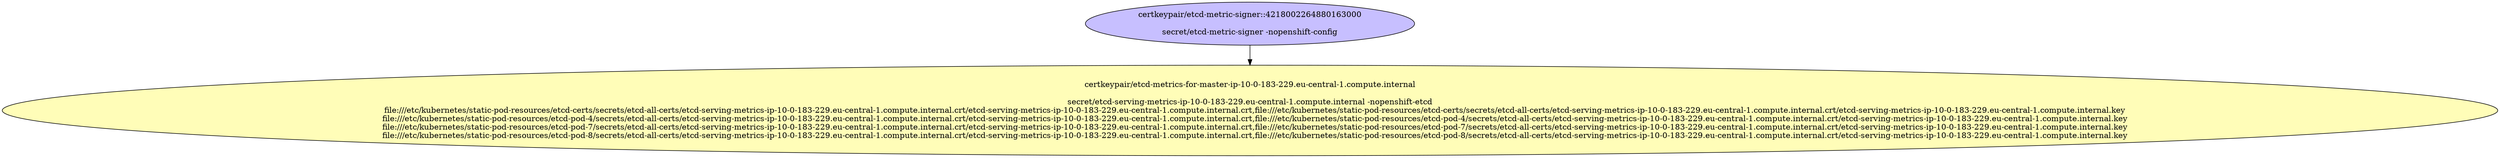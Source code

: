 digraph "Local Certificate" {
  // Node definitions.
  0 [
    label="certkeypair/etcd-metric-signer::4218002264880163000\n\nsecret/etcd-metric-signer -nopenshift-config\n"
    style=filled
    fillcolor="#c7bfff"
  ];
  4 [
    label="certkeypair/etcd-metrics-for-master-ip-10-0-183-229.eu-central-1.compute.internal\n\nsecret/etcd-serving-metrics-ip-10-0-183-229.eu-central-1.compute.internal -nopenshift-etcd\n    file:///etc/kubernetes/static-pod-resources/etcd-certs/secrets/etcd-all-certs/etcd-serving-metrics-ip-10-0-183-229.eu-central-1.compute.internal.crt/etcd-serving-metrics-ip-10-0-183-229.eu-central-1.compute.internal.crt,file:///etc/kubernetes/static-pod-resources/etcd-certs/secrets/etcd-all-certs/etcd-serving-metrics-ip-10-0-183-229.eu-central-1.compute.internal.crt/etcd-serving-metrics-ip-10-0-183-229.eu-central-1.compute.internal.key\n    file:///etc/kubernetes/static-pod-resources/etcd-pod-4/secrets/etcd-all-certs/etcd-serving-metrics-ip-10-0-183-229.eu-central-1.compute.internal.crt/etcd-serving-metrics-ip-10-0-183-229.eu-central-1.compute.internal.crt,file:///etc/kubernetes/static-pod-resources/etcd-pod-4/secrets/etcd-all-certs/etcd-serving-metrics-ip-10-0-183-229.eu-central-1.compute.internal.crt/etcd-serving-metrics-ip-10-0-183-229.eu-central-1.compute.internal.key\n    file:///etc/kubernetes/static-pod-resources/etcd-pod-7/secrets/etcd-all-certs/etcd-serving-metrics-ip-10-0-183-229.eu-central-1.compute.internal.crt/etcd-serving-metrics-ip-10-0-183-229.eu-central-1.compute.internal.crt,file:///etc/kubernetes/static-pod-resources/etcd-pod-7/secrets/etcd-all-certs/etcd-serving-metrics-ip-10-0-183-229.eu-central-1.compute.internal.crt/etcd-serving-metrics-ip-10-0-183-229.eu-central-1.compute.internal.key\n    file:///etc/kubernetes/static-pod-resources/etcd-pod-8/secrets/etcd-all-certs/etcd-serving-metrics-ip-10-0-183-229.eu-central-1.compute.internal.crt/etcd-serving-metrics-ip-10-0-183-229.eu-central-1.compute.internal.crt,file:///etc/kubernetes/static-pod-resources/etcd-pod-8/secrets/etcd-all-certs/etcd-serving-metrics-ip-10-0-183-229.eu-central-1.compute.internal.crt/etcd-serving-metrics-ip-10-0-183-229.eu-central-1.compute.internal.key\n"
    style=filled
    fillcolor="#fffdb8"
  ];

  // Edge definitions.
  0 -> 4;
}